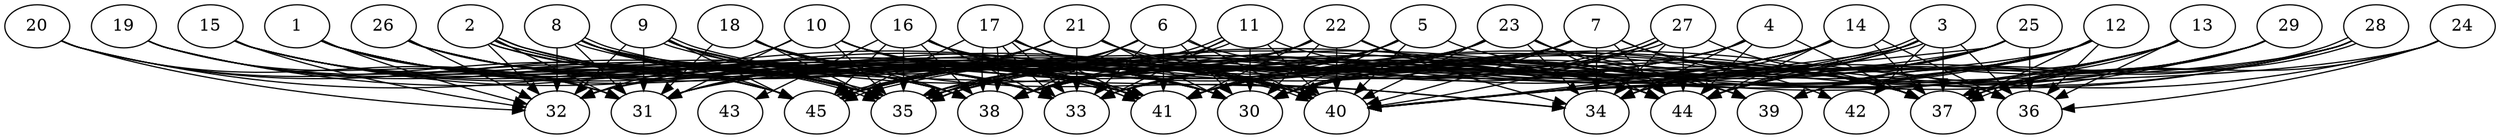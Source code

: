 // DAG automatically generated by daggen at Thu Oct  3 14:07:25 2019
// ./daggen --dot -n 45 --ccr 0.4 --fat 0.9 --regular 0.9 --density 0.9 --mindata 5242880 --maxdata 52428800 
digraph G {
  1 [size="58017280", alpha="0.06", expect_size="23206912"] 
  1 -> 30 [size ="23206912"]
  1 -> 31 [size ="23206912"]
  1 -> 32 [size ="23206912"]
  1 -> 33 [size ="23206912"]
  1 -> 35 [size ="23206912"]
  1 -> 38 [size ="23206912"]
  1 -> 40 [size ="23206912"]
  1 -> 41 [size ="23206912"]
  2 [size="92042240", alpha="0.10", expect_size="36816896"] 
  2 -> 30 [size ="36816896"]
  2 -> 31 [size ="36816896"]
  2 -> 32 [size ="36816896"]
  2 -> 35 [size ="36816896"]
  2 -> 35 [size ="36816896"]
  2 -> 40 [size ="36816896"]
  2 -> 40 [size ="36816896"]
  2 -> 41 [size ="36816896"]
  3 [size="111019520", alpha="0.19", expect_size="44407808"] 
  3 -> 30 [size ="44407808"]
  3 -> 33 [size ="44407808"]
  3 -> 35 [size ="44407808"]
  3 -> 35 [size ="44407808"]
  3 -> 36 [size ="44407808"]
  3 -> 37 [size ="44407808"]
  3 -> 38 [size ="44407808"]
  3 -> 40 [size ="44407808"]
  3 -> 41 [size ="44407808"]
  3 -> 42 [size ="44407808"]
  3 -> 44 [size ="44407808"]
  4 [size="112760320", alpha="0.09", expect_size="45104128"] 
  4 -> 30 [size ="45104128"]
  4 -> 34 [size ="45104128"]
  4 -> 35 [size ="45104128"]
  4 -> 37 [size ="45104128"]
  4 -> 41 [size ="45104128"]
  4 -> 44 [size ="45104128"]
  4 -> 45 [size ="45104128"]
  5 [size="107473920", alpha="0.08", expect_size="42989568"] 
  5 -> 30 [size ="42989568"]
  5 -> 33 [size ="42989568"]
  5 -> 35 [size ="42989568"]
  5 -> 37 [size ="42989568"]
  5 -> 38 [size ="42989568"]
  5 -> 40 [size ="42989568"]
  5 -> 41 [size ="42989568"]
  6 [size="109795840", alpha="0.15", expect_size="43918336"] 
  6 -> 30 [size ="43918336"]
  6 -> 33 [size ="43918336"]
  6 -> 35 [size ="43918336"]
  6 -> 37 [size ="43918336"]
  6 -> 38 [size ="43918336"]
  6 -> 40 [size ="43918336"]
  6 -> 41 [size ="43918336"]
  6 -> 45 [size ="43918336"]
  7 [size="96686080", alpha="0.09", expect_size="38674432"] 
  7 -> 30 [size ="38674432"]
  7 -> 31 [size ="38674432"]
  7 -> 33 [size ="38674432"]
  7 -> 34 [size ="38674432"]
  7 -> 35 [size ="38674432"]
  7 -> 37 [size ="38674432"]
  7 -> 38 [size ="38674432"]
  7 -> 40 [size ="38674432"]
  7 -> 41 [size ="38674432"]
  7 -> 42 [size ="38674432"]
  7 -> 44 [size ="38674432"]
  8 [size="129497600", alpha="0.15", expect_size="51799040"] 
  8 -> 30 [size ="51799040"]
  8 -> 31 [size ="51799040"]
  8 -> 32 [size ="51799040"]
  8 -> 34 [size ="51799040"]
  8 -> 35 [size ="51799040"]
  8 -> 38 [size ="51799040"]
  8 -> 40 [size ="51799040"]
  8 -> 41 [size ="51799040"]
  8 -> 41 [size ="51799040"]
  8 -> 45 [size ="51799040"]
  9 [size="19845120", alpha="0.02", expect_size="7938048"] 
  9 -> 30 [size ="7938048"]
  9 -> 31 [size ="7938048"]
  9 -> 32 [size ="7938048"]
  9 -> 33 [size ="7938048"]
  9 -> 35 [size ="7938048"]
  9 -> 40 [size ="7938048"]
  9 -> 41 [size ="7938048"]
  9 -> 41 [size ="7938048"]
  9 -> 44 [size ="7938048"]
  9 -> 45 [size ="7938048"]
  10 [size="88074240", alpha="0.12", expect_size="35229696"] 
  10 -> 30 [size ="35229696"]
  10 -> 31 [size ="35229696"]
  10 -> 32 [size ="35229696"]
  10 -> 35 [size ="35229696"]
  10 -> 40 [size ="35229696"]
  10 -> 41 [size ="35229696"]
  10 -> 44 [size ="35229696"]
  11 [size="15219200", alpha="0.01", expect_size="6087680"] 
  11 -> 30 [size ="6087680"]
  11 -> 33 [size ="6087680"]
  11 -> 35 [size ="6087680"]
  11 -> 35 [size ="6087680"]
  11 -> 38 [size ="6087680"]
  11 -> 40 [size ="6087680"]
  11 -> 44 [size ="6087680"]
  12 [size="49208320", alpha="0.07", expect_size="19683328"] 
  12 -> 30 [size ="19683328"]
  12 -> 31 [size ="19683328"]
  12 -> 33 [size ="19683328"]
  12 -> 35 [size ="19683328"]
  12 -> 36 [size ="19683328"]
  12 -> 37 [size ="19683328"]
  12 -> 39 [size ="19683328"]
  12 -> 40 [size ="19683328"]
  12 -> 44 [size ="19683328"]
  13 [size="109135360", alpha="0.12", expect_size="43654144"] 
  13 -> 35 [size ="43654144"]
  13 -> 36 [size ="43654144"]
  13 -> 37 [size ="43654144"]
  13 -> 38 [size ="43654144"]
  13 -> 40 [size ="43654144"]
  13 -> 44 [size ="43654144"]
  14 [size="102312960", alpha="0.11", expect_size="40925184"] 
  14 -> 33 [size ="40925184"]
  14 -> 34 [size ="40925184"]
  14 -> 35 [size ="40925184"]
  14 -> 36 [size ="40925184"]
  14 -> 37 [size ="40925184"]
  14 -> 38 [size ="40925184"]
  14 -> 40 [size ="40925184"]
  14 -> 41 [size ="40925184"]
  14 -> 44 [size ="40925184"]
  14 -> 45 [size ="40925184"]
  15 [size="37934080", alpha="0.01", expect_size="15173632"] 
  15 -> 32 [size ="15173632"]
  15 -> 33 [size ="15173632"]
  15 -> 35 [size ="15173632"]
  15 -> 38 [size ="15173632"]
  15 -> 40 [size ="15173632"]
  15 -> 41 [size ="15173632"]
  15 -> 45 [size ="15173632"]
  16 [size="87948800", alpha="0.08", expect_size="35179520"] 
  16 -> 30 [size ="35179520"]
  16 -> 33 [size ="35179520"]
  16 -> 35 [size ="35179520"]
  16 -> 38 [size ="35179520"]
  16 -> 39 [size ="35179520"]
  16 -> 40 [size ="35179520"]
  16 -> 41 [size ="35179520"]
  16 -> 43 [size ="35179520"]
  16 -> 45 [size ="35179520"]
  17 [size="60723200", alpha="0.16", expect_size="24289280"] 
  17 -> 33 [size ="24289280"]
  17 -> 33 [size ="24289280"]
  17 -> 38 [size ="24289280"]
  17 -> 38 [size ="24289280"]
  17 -> 39 [size ="24289280"]
  17 -> 40 [size ="24289280"]
  17 -> 41 [size ="24289280"]
  17 -> 45 [size ="24289280"]
  18 [size="114667520", alpha="0.15", expect_size="45867008"] 
  18 -> 30 [size ="45867008"]
  18 -> 31 [size ="45867008"]
  18 -> 33 [size ="45867008"]
  18 -> 34 [size ="45867008"]
  18 -> 35 [size ="45867008"]
  18 -> 38 [size ="45867008"]
  18 -> 41 [size ="45867008"]
  19 [size="87403520", alpha="0.05", expect_size="34961408"] 
  19 -> 30 [size ="34961408"]
  19 -> 31 [size ="34961408"]
  19 -> 35 [size ="34961408"]
  19 -> 38 [size ="34961408"]
  19 -> 45 [size ="34961408"]
  20 [size="99957760", alpha="0.02", expect_size="39983104"] 
  20 -> 30 [size ="39983104"]
  20 -> 31 [size ="39983104"]
  20 -> 32 [size ="39983104"]
  20 -> 35 [size ="39983104"]
  20 -> 45 [size ="39983104"]
  21 [size="52851200", alpha="0.07", expect_size="21140480"] 
  21 -> 30 [size ="21140480"]
  21 -> 31 [size ="21140480"]
  21 -> 33 [size ="21140480"]
  21 -> 37 [size ="21140480"]
  21 -> 40 [size ="21140480"]
  21 -> 45 [size ="21140480"]
  22 [size="57996800", alpha="0.06", expect_size="23198720"] 
  22 -> 30 [size ="23198720"]
  22 -> 31 [size ="23198720"]
  22 -> 32 [size ="23198720"]
  22 -> 34 [size ="23198720"]
  22 -> 35 [size ="23198720"]
  22 -> 37 [size ="23198720"]
  22 -> 38 [size ="23198720"]
  22 -> 40 [size ="23198720"]
  22 -> 41 [size ="23198720"]
  22 -> 44 [size ="23198720"]
  23 [size="101987840", alpha="0.01", expect_size="40795136"] 
  23 -> 30 [size ="40795136"]
  23 -> 31 [size ="40795136"]
  23 -> 32 [size ="40795136"]
  23 -> 33 [size ="40795136"]
  23 -> 34 [size ="40795136"]
  23 -> 36 [size ="40795136"]
  23 -> 38 [size ="40795136"]
  23 -> 39 [size ="40795136"]
  23 -> 40 [size ="40795136"]
  23 -> 41 [size ="40795136"]
  23 -> 44 [size ="40795136"]
  23 -> 45 [size ="40795136"]
  24 [size="53455360", alpha="0.13", expect_size="21382144"] 
  24 -> 30 [size ="21382144"]
  24 -> 36 [size ="21382144"]
  24 -> 37 [size ="21382144"]
  24 -> 40 [size ="21382144"]
  25 [size="118814720", alpha="0.01", expect_size="47525888"] 
  25 -> 30 [size ="47525888"]
  25 -> 32 [size ="47525888"]
  25 -> 34 [size ="47525888"]
  25 -> 36 [size ="47525888"]
  25 -> 40 [size ="47525888"]
  25 -> 41 [size ="47525888"]
  25 -> 44 [size ="47525888"]
  26 [size="121917440", alpha="0.06", expect_size="48766976"] 
  26 -> 30 [size ="48766976"]
  26 -> 32 [size ="48766976"]
  26 -> 33 [size ="48766976"]
  26 -> 35 [size ="48766976"]
  26 -> 38 [size ="48766976"]
  26 -> 40 [size ="48766976"]
  26 -> 41 [size ="48766976"]
  26 -> 45 [size ="48766976"]
  27 [size="49948160", alpha="0.05", expect_size="19979264"] 
  27 -> 30 [size ="19979264"]
  27 -> 34 [size ="19979264"]
  27 -> 37 [size ="19979264"]
  27 -> 40 [size ="19979264"]
  27 -> 41 [size ="19979264"]
  27 -> 44 [size ="19979264"]
  27 -> 45 [size ="19979264"]
  27 -> 45 [size ="19979264"]
  28 [size="24547840", alpha="0.03", expect_size="9819136"] 
  28 -> 30 [size ="9819136"]
  28 -> 37 [size ="9819136"]
  28 -> 37 [size ="9819136"]
  28 -> 39 [size ="9819136"]
  28 -> 40 [size ="9819136"]
  28 -> 41 [size ="9819136"]
  28 -> 44 [size ="9819136"]
  29 [size="115235840", alpha="0.02", expect_size="46094336"] 
  29 -> 30 [size ="46094336"]
  29 -> 34 [size ="46094336"]
  29 -> 37 [size ="46094336"]
  29 -> 39 [size ="46094336"]
  29 -> 40 [size ="46094336"]
  29 -> 41 [size ="46094336"]
  29 -> 44 [size ="46094336"]
  30 [size="24947200", alpha="0.15", expect_size="9978880"] 
  31 [size="38405120", alpha="0.07", expect_size="15362048"] 
  32 [size="82557440", alpha="0.06", expect_size="33022976"] 
  33 [size="118371840", alpha="0.01", expect_size="47348736"] 
  34 [size="125798400", alpha="0.11", expect_size="50319360"] 
  35 [size="86530560", alpha="0.05", expect_size="34612224"] 
  36 [size="94935040", alpha="0.12", expect_size="37974016"] 
  37 [size="129735680", alpha="0.08", expect_size="51894272"] 
  38 [size="38581760", alpha="0.20", expect_size="15432704"] 
  39 [size="55831040", alpha="0.05", expect_size="22332416"] 
  40 [size="70261760", alpha="0.04", expect_size="28104704"] 
  41 [size="38873600", alpha="0.11", expect_size="15549440"] 
  42 [size="81745920", alpha="0.05", expect_size="32698368"] 
  43 [size="117015040", alpha="0.14", expect_size="46806016"] 
  44 [size="122744320", alpha="0.10", expect_size="49097728"] 
  45 [size="70179840", alpha="0.03", expect_size="28071936"] 
}
